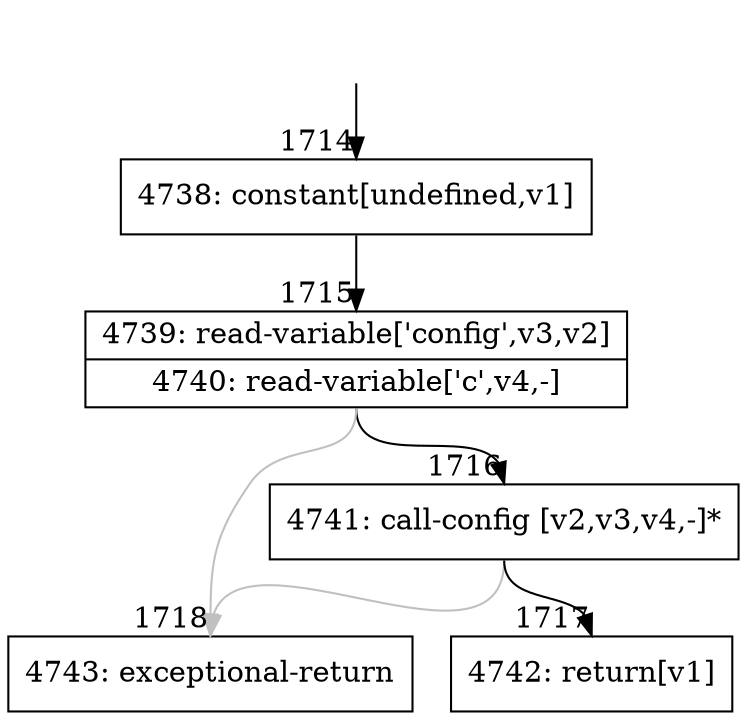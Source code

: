 digraph {
rankdir="TD"
BB_entry109[shape=none,label=""];
BB_entry109 -> BB1714 [tailport=s, headport=n, headlabel="    1714"]
BB1714 [shape=record label="{4738: constant[undefined,v1]}" ] 
BB1714 -> BB1715 [tailport=s, headport=n, headlabel="      1715"]
BB1715 [shape=record label="{4739: read-variable['config',v3,v2]|4740: read-variable['c',v4,-]}" ] 
BB1715 -> BB1716 [tailport=s, headport=n, headlabel="      1716"]
BB1715 -> BB1718 [tailport=s, headport=n, color=gray, headlabel="      1718"]
BB1716 [shape=record label="{4741: call-config [v2,v3,v4,-]*}" ] 
BB1716 -> BB1717 [tailport=s, headport=n, headlabel="      1717"]
BB1716 -> BB1718 [tailport=s, headport=n, color=gray]
BB1717 [shape=record label="{4742: return[v1]}" ] 
BB1718 [shape=record label="{4743: exceptional-return}" ] 
//#$~ 1961
}
